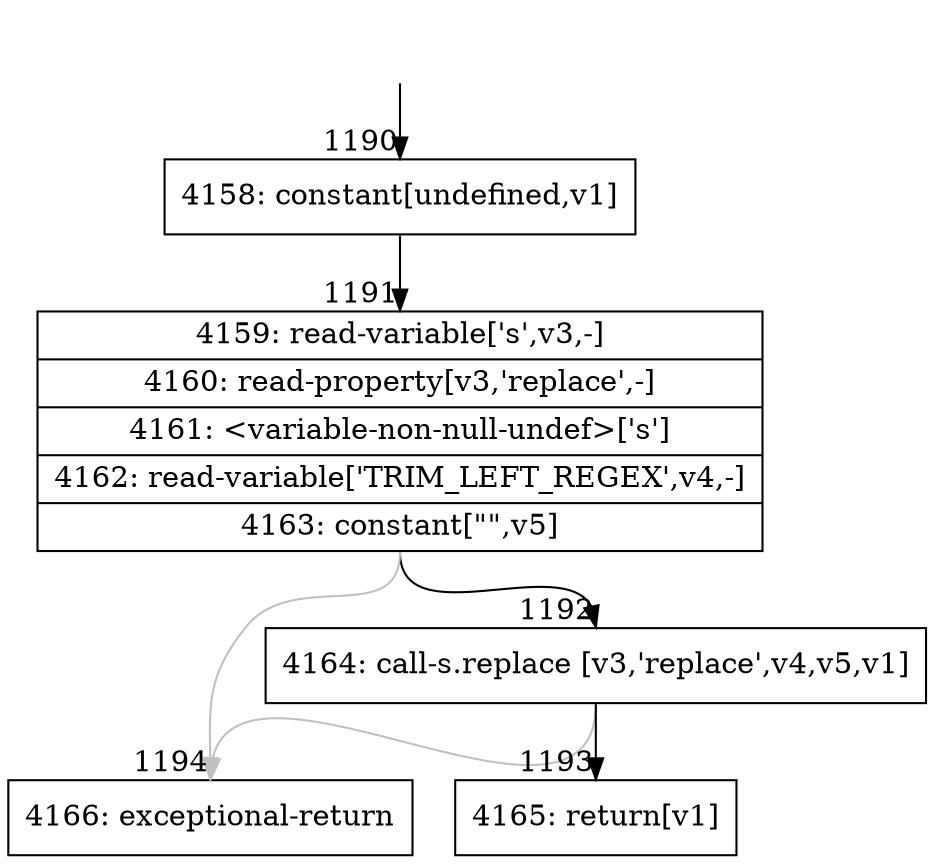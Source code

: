 digraph {
rankdir="TD"
BB_entry63[shape=none,label=""];
BB_entry63 -> BB1190 [tailport=s, headport=n, headlabel="    1190"]
BB1190 [shape=record label="{4158: constant[undefined,v1]}" ] 
BB1190 -> BB1191 [tailport=s, headport=n, headlabel="      1191"]
BB1191 [shape=record label="{4159: read-variable['s',v3,-]|4160: read-property[v3,'replace',-]|4161: \<variable-non-null-undef\>['s']|4162: read-variable['TRIM_LEFT_REGEX',v4,-]|4163: constant[\"\",v5]}" ] 
BB1191 -> BB1192 [tailport=s, headport=n, headlabel="      1192"]
BB1191 -> BB1194 [tailport=s, headport=n, color=gray, headlabel="      1194"]
BB1192 [shape=record label="{4164: call-s.replace [v3,'replace',v4,v5,v1]}" ] 
BB1192 -> BB1193 [tailport=s, headport=n, headlabel="      1193"]
BB1192 -> BB1194 [tailport=s, headport=n, color=gray]
BB1193 [shape=record label="{4165: return[v1]}" ] 
BB1194 [shape=record label="{4166: exceptional-return}" ] 
//#$~ 1974
}
